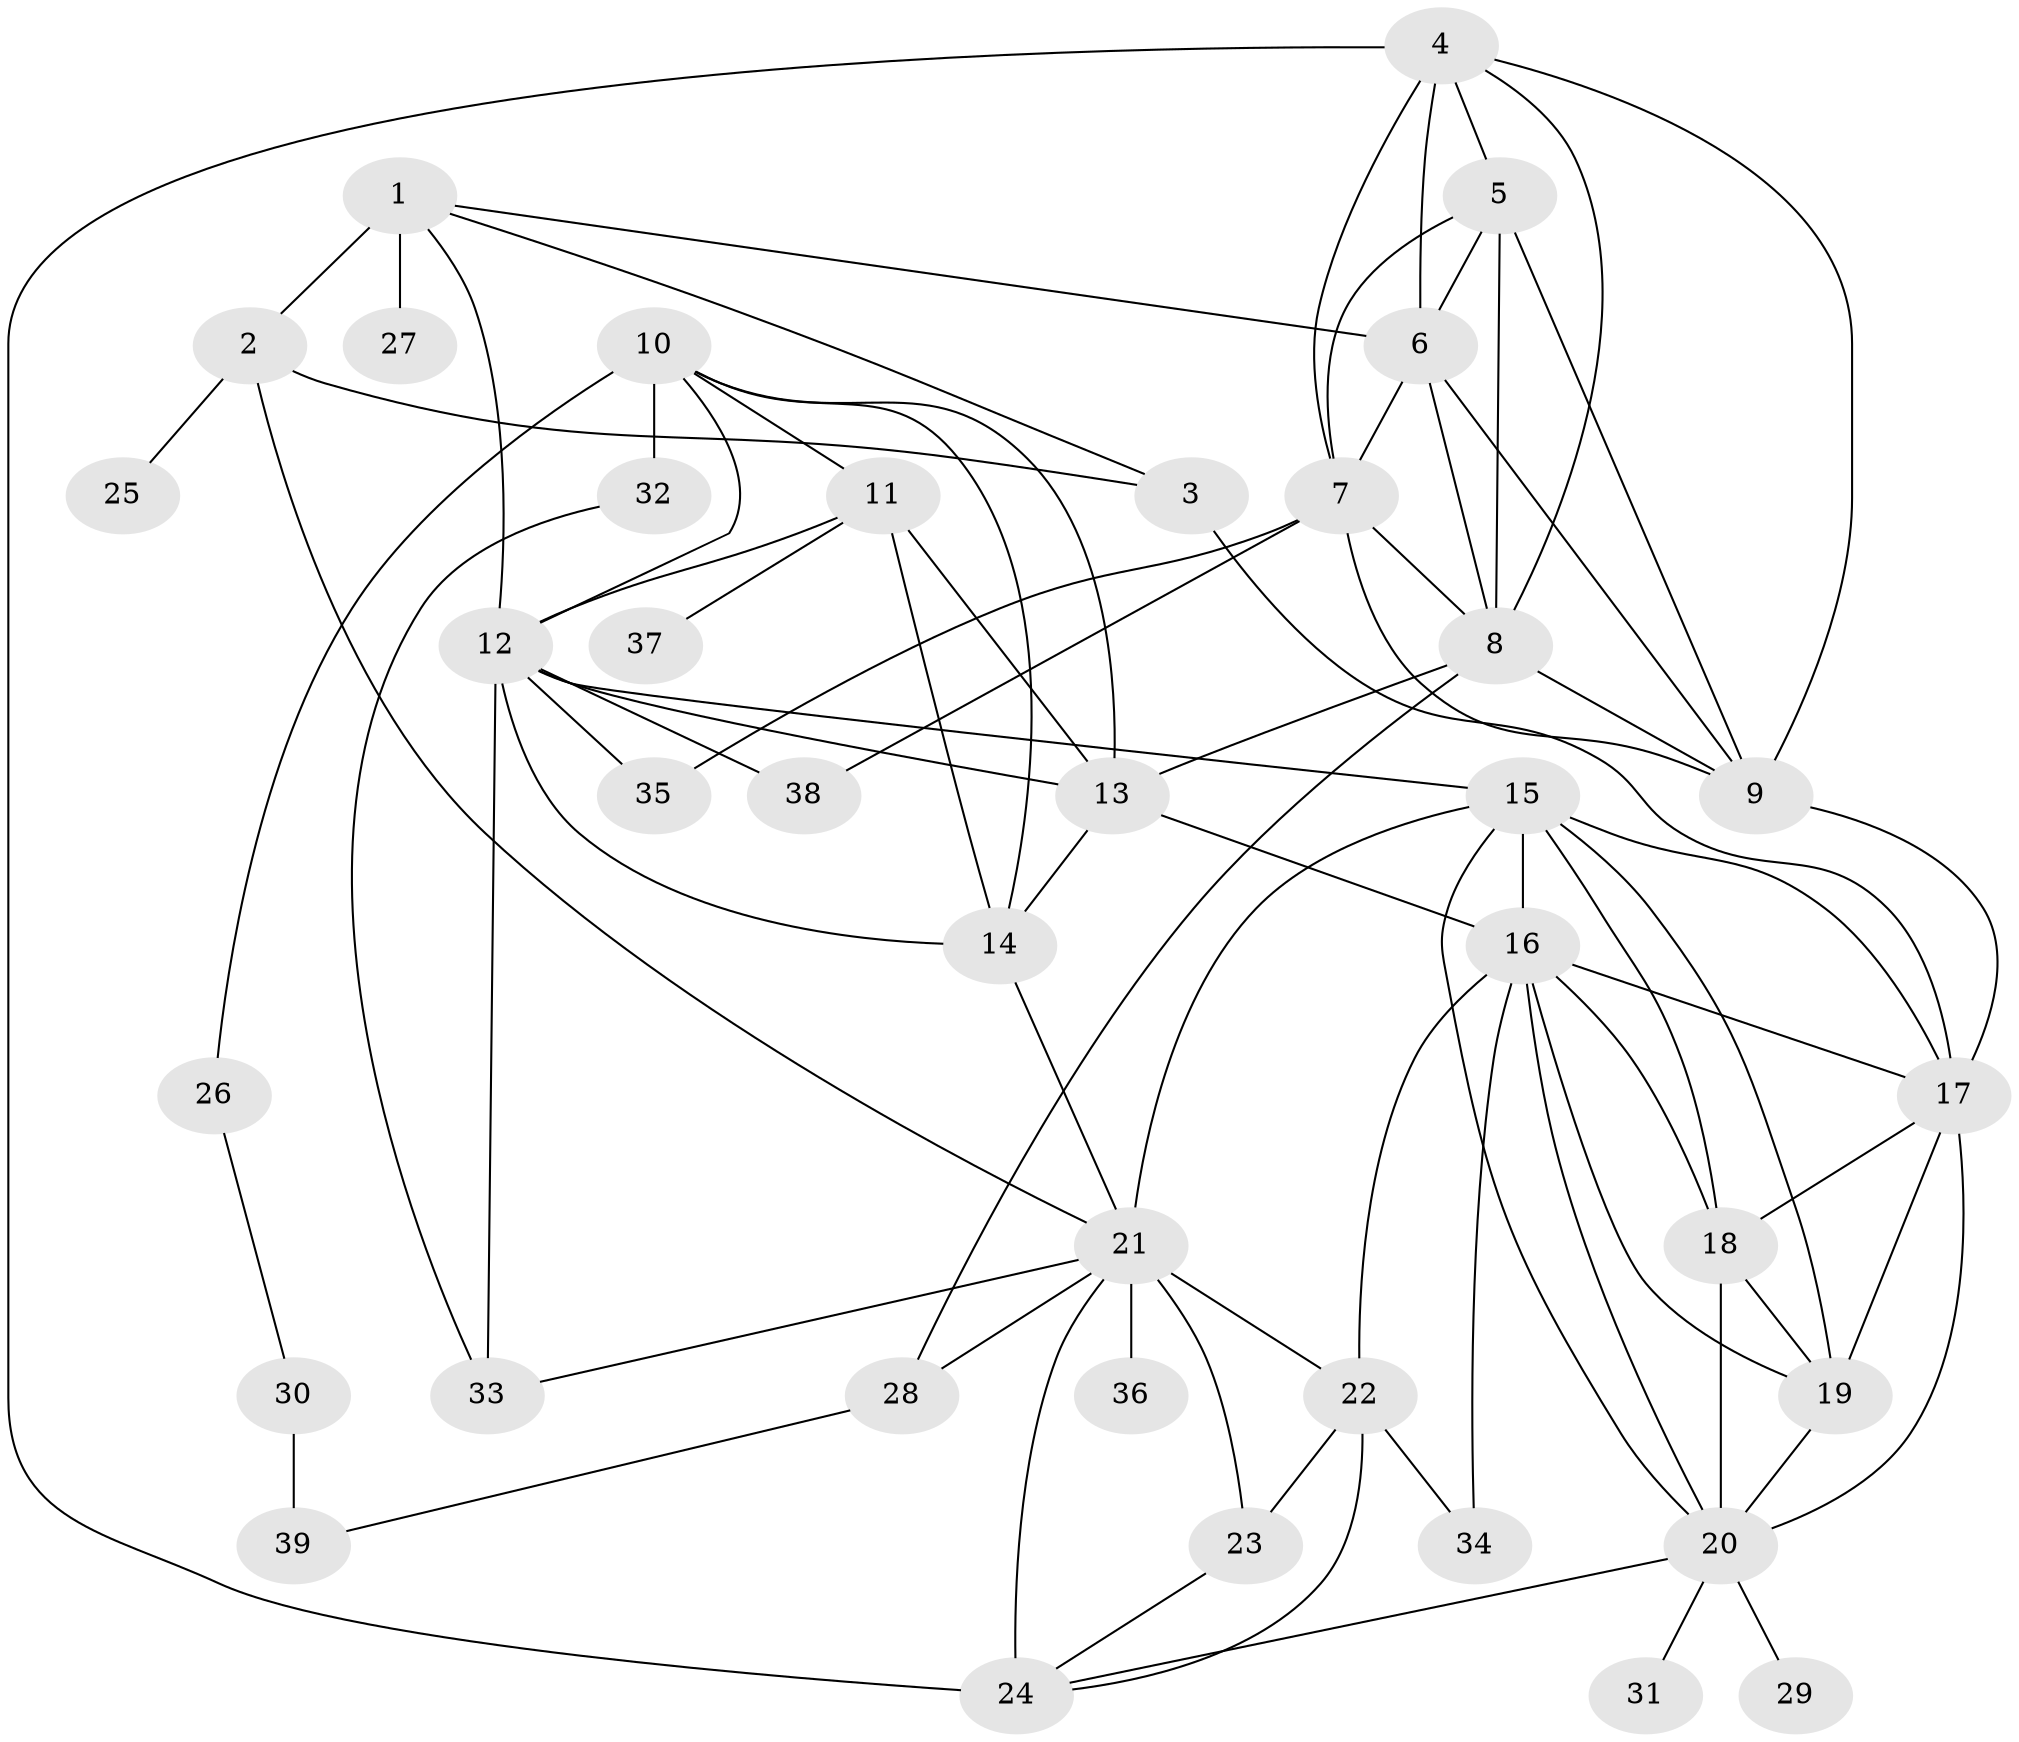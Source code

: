 // original degree distribution, {6: 0.031496062992125984, 9: 0.031496062992125984, 11: 0.015748031496062992, 7: 0.07086614173228346, 10: 0.031496062992125984, 8: 0.023622047244094488, 13: 0.007874015748031496, 12: 0.007874015748031496, 5: 0.015748031496062992, 17: 0.007874015748031496, 3: 0.023622047244094488, 4: 0.023622047244094488, 1: 0.6141732283464567, 2: 0.09448818897637795}
// Generated by graph-tools (version 1.1) at 2025/52/03/04/25 22:52:14]
// undirected, 39 vertices, 84 edges
graph export_dot {
  node [color=gray90,style=filled];
  1;
  2;
  3;
  4;
  5;
  6;
  7;
  8;
  9;
  10;
  11;
  12;
  13;
  14;
  15;
  16;
  17;
  18;
  19;
  20;
  21;
  22;
  23;
  24;
  25;
  26;
  27;
  28;
  29;
  30;
  31;
  32;
  33;
  34;
  35;
  36;
  37;
  38;
  39;
  1 -- 2 [weight=4.0];
  1 -- 3 [weight=4.0];
  1 -- 6 [weight=1.0];
  1 -- 12 [weight=1.0];
  1 -- 27 [weight=5.0];
  2 -- 3 [weight=1.0];
  2 -- 21 [weight=1.0];
  2 -- 25 [weight=1.0];
  3 -- 17 [weight=1.0];
  4 -- 5 [weight=1.0];
  4 -- 6 [weight=1.0];
  4 -- 7 [weight=1.0];
  4 -- 8 [weight=1.0];
  4 -- 9 [weight=1.0];
  4 -- 24 [weight=1.0];
  5 -- 6 [weight=1.0];
  5 -- 7 [weight=1.0];
  5 -- 8 [weight=1.0];
  5 -- 9 [weight=1.0];
  6 -- 7 [weight=1.0];
  6 -- 8 [weight=1.0];
  6 -- 9 [weight=1.0];
  7 -- 8 [weight=1.0];
  7 -- 9 [weight=1.0];
  7 -- 35 [weight=1.0];
  7 -- 38 [weight=1.0];
  8 -- 9 [weight=1.0];
  8 -- 13 [weight=1.0];
  8 -- 28 [weight=3.0];
  9 -- 17 [weight=1.0];
  10 -- 11 [weight=1.0];
  10 -- 12 [weight=1.0];
  10 -- 13 [weight=2.0];
  10 -- 14 [weight=1.0];
  10 -- 26 [weight=1.0];
  10 -- 32 [weight=6.0];
  11 -- 12 [weight=1.0];
  11 -- 13 [weight=2.0];
  11 -- 14 [weight=1.0];
  11 -- 37 [weight=1.0];
  12 -- 13 [weight=2.0];
  12 -- 14 [weight=1.0];
  12 -- 15 [weight=1.0];
  12 -- 33 [weight=1.0];
  12 -- 35 [weight=2.0];
  12 -- 38 [weight=1.0];
  13 -- 14 [weight=2.0];
  13 -- 16 [weight=1.0];
  14 -- 21 [weight=1.0];
  15 -- 16 [weight=1.0];
  15 -- 17 [weight=1.0];
  15 -- 18 [weight=1.0];
  15 -- 19 [weight=1.0];
  15 -- 20 [weight=1.0];
  15 -- 21 [weight=1.0];
  16 -- 17 [weight=1.0];
  16 -- 18 [weight=1.0];
  16 -- 19 [weight=1.0];
  16 -- 20 [weight=1.0];
  16 -- 22 [weight=1.0];
  16 -- 34 [weight=1.0];
  17 -- 18 [weight=1.0];
  17 -- 19 [weight=1.0];
  17 -- 20 [weight=1.0];
  18 -- 19 [weight=1.0];
  18 -- 20 [weight=6.0];
  19 -- 20 [weight=1.0];
  20 -- 24 [weight=1.0];
  20 -- 29 [weight=1.0];
  20 -- 31 [weight=1.0];
  21 -- 22 [weight=3.0];
  21 -- 23 [weight=3.0];
  21 -- 24 [weight=12.0];
  21 -- 28 [weight=1.0];
  21 -- 33 [weight=1.0];
  21 -- 36 [weight=1.0];
  22 -- 23 [weight=1.0];
  22 -- 24 [weight=1.0];
  22 -- 34 [weight=1.0];
  23 -- 24 [weight=1.0];
  26 -- 30 [weight=1.0];
  28 -- 39 [weight=1.0];
  30 -- 39 [weight=2.0];
  32 -- 33 [weight=1.0];
}
